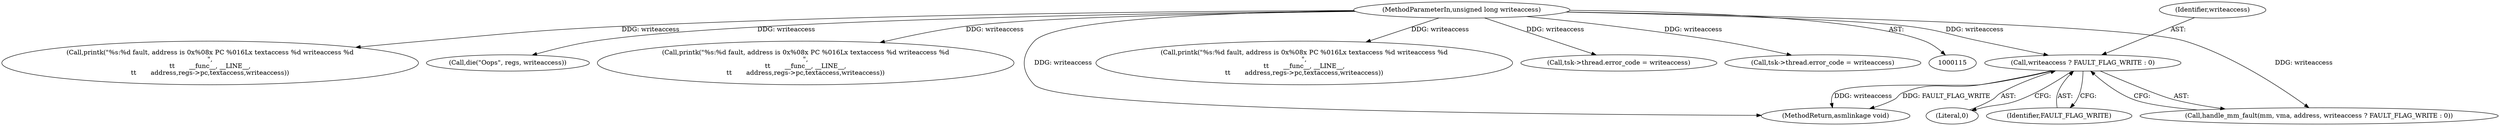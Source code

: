 digraph "0_linux_a8b0ca17b80e92faab46ee7179ba9e99ccb61233_30@API" {
"1000271" [label="(Call,writeaccess ? FAULT_FLAG_WRITE : 0)"];
"1000117" [label="(MethodParameterIn,unsigned long writeaccess)"];
"1000217" [label="(Call,printk(\"%s:%d fault, address is 0x%08x PC %016Lx textaccess %d writeaccess %d\n\",\n\t\t       __func__, __LINE__,\n\t\t       address,regs->pc,textaccess,writeaccess))"];
"1000271" [label="(Call,writeaccess ? FAULT_FLAG_WRITE : 0)"];
"1000507" [label="(MethodReturn,asmlinkage void)"];
"1000274" [label="(Literal,0)"];
"1000451" [label="(Call,die(\"Oops\", regs, writeaccess))"];
"1000273" [label="(Identifier,FAULT_FLAG_WRITE)"];
"1000272" [label="(Identifier,writeaccess)"];
"1000164" [label="(Call,printk(\"%s:%d fault, address is 0x%08x PC %016Lx textaccess %d writeaccess %d\n\",\n\t\t       __func__, __LINE__,\n\t\t       address,regs->pc,textaccess,writeaccess))"];
"1000267" [label="(Call,handle_mm_fault(mm, vma, address, writeaccess ? FAULT_FLAG_WRITE : 0))"];
"1000195" [label="(Call,printk(\"%s:%d fault, address is 0x%08x PC %016Lx textaccess %d writeaccess %d\n\",\n\t\t       __func__, __LINE__,\n\t\t       address,regs->pc,textaccess,writeaccess))"];
"1000393" [label="(Call,tsk->thread.error_code = writeaccess)"];
"1000117" [label="(MethodParameterIn,unsigned long writeaccess)"];
"1000485" [label="(Call,tsk->thread.error_code = writeaccess)"];
"1000271" -> "1000267"  [label="AST: "];
"1000271" -> "1000273"  [label="CFG: "];
"1000271" -> "1000274"  [label="CFG: "];
"1000272" -> "1000271"  [label="AST: "];
"1000273" -> "1000271"  [label="AST: "];
"1000274" -> "1000271"  [label="AST: "];
"1000267" -> "1000271"  [label="CFG: "];
"1000271" -> "1000507"  [label="DDG: FAULT_FLAG_WRITE"];
"1000271" -> "1000507"  [label="DDG: writeaccess"];
"1000117" -> "1000271"  [label="DDG: writeaccess"];
"1000117" -> "1000115"  [label="AST: "];
"1000117" -> "1000507"  [label="DDG: writeaccess"];
"1000117" -> "1000164"  [label="DDG: writeaccess"];
"1000117" -> "1000195"  [label="DDG: writeaccess"];
"1000117" -> "1000217"  [label="DDG: writeaccess"];
"1000117" -> "1000267"  [label="DDG: writeaccess"];
"1000117" -> "1000393"  [label="DDG: writeaccess"];
"1000117" -> "1000451"  [label="DDG: writeaccess"];
"1000117" -> "1000485"  [label="DDG: writeaccess"];
}
